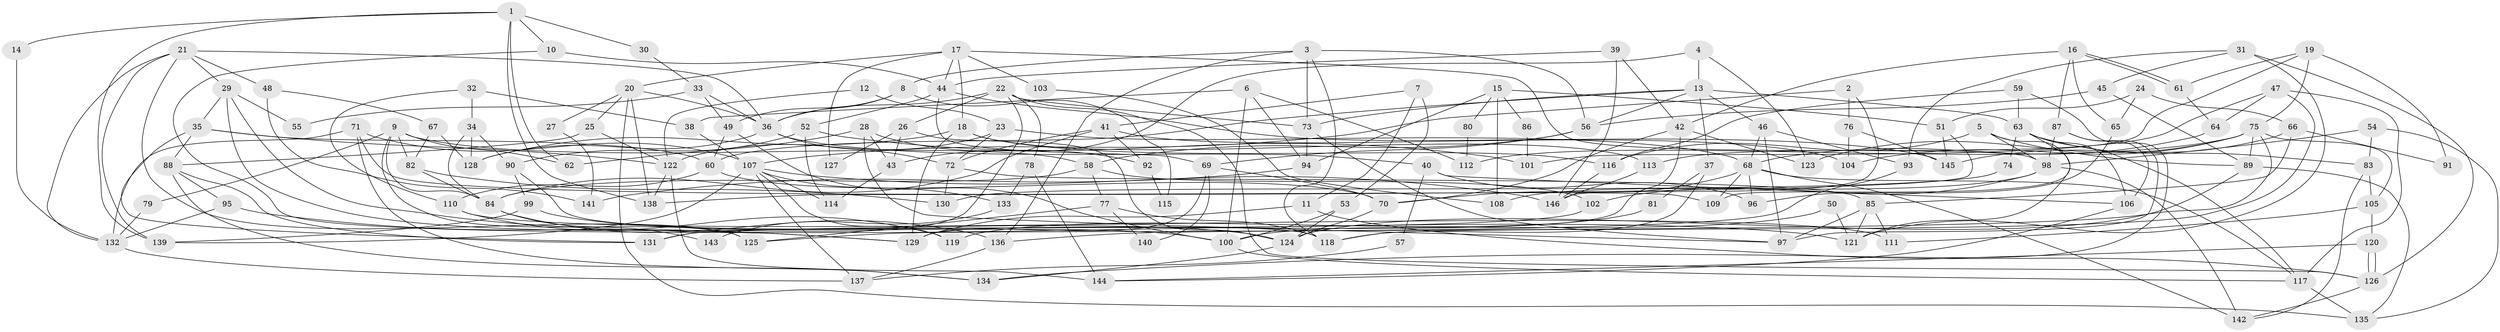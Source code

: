 // Generated by graph-tools (version 1.1) at 2025/14/03/09/25 04:14:57]
// undirected, 146 vertices, 292 edges
graph export_dot {
graph [start="1"]
  node [color=gray90,style=filled];
  1;
  2;
  3;
  4;
  5;
  6;
  7;
  8;
  9;
  10;
  11;
  12;
  13;
  14;
  15;
  16;
  17;
  18;
  19;
  20;
  21;
  22;
  23;
  24;
  25;
  26;
  27;
  28;
  29;
  30;
  31;
  32;
  33;
  34;
  35;
  36;
  37;
  38;
  39;
  40;
  41;
  42;
  43;
  44;
  45;
  46;
  47;
  48;
  49;
  50;
  51;
  52;
  53;
  54;
  55;
  56;
  57;
  58;
  59;
  60;
  61;
  62;
  63;
  64;
  65;
  66;
  67;
  68;
  69;
  70;
  71;
  72;
  73;
  74;
  75;
  76;
  77;
  78;
  79;
  80;
  81;
  82;
  83;
  84;
  85;
  86;
  87;
  88;
  89;
  90;
  91;
  92;
  93;
  94;
  95;
  96;
  97;
  98;
  99;
  100;
  101;
  102;
  103;
  104;
  105;
  106;
  107;
  108;
  109;
  110;
  111;
  112;
  113;
  114;
  115;
  116;
  117;
  118;
  119;
  120;
  121;
  122;
  123;
  124;
  125;
  126;
  127;
  128;
  129;
  130;
  131;
  132;
  133;
  134;
  135;
  136;
  137;
  138;
  139;
  140;
  141;
  142;
  143;
  144;
  145;
  146;
  1 -- 139;
  1 -- 10;
  1 -- 14;
  1 -- 30;
  1 -- 62;
  1 -- 138;
  2 -- 107;
  2 -- 146;
  2 -- 76;
  3 -- 56;
  3 -- 136;
  3 -- 8;
  3 -- 73;
  3 -- 118;
  4 -- 13;
  4 -- 43;
  4 -- 123;
  5 -- 89;
  5 -- 121;
  5 -- 98;
  5 -- 116;
  6 -- 100;
  6 -- 38;
  6 -- 94;
  6 -- 112;
  7 -- 11;
  7 -- 41;
  7 -- 53;
  8 -- 49;
  8 -- 36;
  8 -- 115;
  9 -- 58;
  9 -- 84;
  9 -- 62;
  9 -- 79;
  9 -- 82;
  9 -- 125;
  10 -- 44;
  10 -- 129;
  11 -- 129;
  11 -- 126;
  12 -- 122;
  12 -- 23;
  13 -- 46;
  13 -- 73;
  13 -- 37;
  13 -- 56;
  13 -- 60;
  13 -- 63;
  14 -- 132;
  15 -- 94;
  15 -- 51;
  15 -- 80;
  15 -- 86;
  15 -- 108;
  16 -- 61;
  16 -- 61;
  16 -- 42;
  16 -- 65;
  16 -- 87;
  17 -- 18;
  17 -- 98;
  17 -- 20;
  17 -- 44;
  17 -- 103;
  17 -- 127;
  18 -- 116;
  18 -- 113;
  18 -- 128;
  18 -- 129;
  19 -- 61;
  19 -- 75;
  19 -- 91;
  19 -- 101;
  20 -- 36;
  20 -- 25;
  20 -- 27;
  20 -- 135;
  20 -- 138;
  21 -- 29;
  21 -- 139;
  21 -- 36;
  21 -- 48;
  21 -- 125;
  21 -- 132;
  22 -- 36;
  22 -- 126;
  22 -- 26;
  22 -- 73;
  22 -- 78;
  22 -- 131;
  23 -- 68;
  23 -- 122;
  23 -- 72;
  24 -- 51;
  24 -- 66;
  24 -- 65;
  25 -- 88;
  25 -- 122;
  26 -- 124;
  26 -- 43;
  26 -- 127;
  27 -- 141;
  28 -- 97;
  28 -- 62;
  28 -- 43;
  28 -- 92;
  29 -- 121;
  29 -- 35;
  29 -- 55;
  29 -- 124;
  30 -- 33;
  31 -- 45;
  31 -- 126;
  31 -- 93;
  31 -- 121;
  32 -- 110;
  32 -- 34;
  32 -- 38;
  33 -- 49;
  33 -- 36;
  33 -- 55;
  34 -- 128;
  34 -- 90;
  34 -- 84;
  35 -- 122;
  35 -- 131;
  35 -- 60;
  35 -- 88;
  36 -- 40;
  36 -- 72;
  36 -- 128;
  37 -- 118;
  37 -- 81;
  38 -- 107;
  39 -- 42;
  39 -- 44;
  39 -- 146;
  40 -- 96;
  40 -- 57;
  40 -- 106;
  41 -- 72;
  41 -- 84;
  41 -- 92;
  41 -- 104;
  42 -- 123;
  42 -- 129;
  42 -- 70;
  43 -- 114;
  44 -- 69;
  44 -- 52;
  44 -- 145;
  45 -- 89;
  45 -- 56;
  46 -- 97;
  46 -- 93;
  46 -- 68;
  47 -- 117;
  47 -- 118;
  47 -- 64;
  47 -- 113;
  48 -- 67;
  48 -- 141;
  49 -- 100;
  49 -- 60;
  50 -- 121;
  50 -- 100;
  51 -- 138;
  51 -- 145;
  52 -- 114;
  52 -- 90;
  52 -- 101;
  53 -- 124;
  53 -- 100;
  54 -- 83;
  54 -- 98;
  54 -- 135;
  56 -- 69;
  56 -- 58;
  57 -- 137;
  58 -- 102;
  58 -- 77;
  58 -- 84;
  59 -- 116;
  59 -- 63;
  59 -- 134;
  60 -- 70;
  60 -- 110;
  61 -- 64;
  63 -- 117;
  63 -- 74;
  63 -- 83;
  63 -- 106;
  63 -- 109;
  64 -- 68;
  65 -- 96;
  66 -- 85;
  66 -- 145;
  66 -- 91;
  67 -- 82;
  67 -- 128;
  68 -- 70;
  68 -- 96;
  68 -- 109;
  68 -- 117;
  68 -- 142;
  69 -- 129;
  69 -- 70;
  69 -- 140;
  70 -- 124;
  71 -- 109;
  71 -- 134;
  71 -- 107;
  71 -- 132;
  72 -- 85;
  72 -- 130;
  73 -- 94;
  73 -- 97;
  74 -- 130;
  75 -- 105;
  75 -- 89;
  75 -- 104;
  75 -- 112;
  75 -- 123;
  75 -- 136;
  76 -- 104;
  76 -- 145;
  77 -- 125;
  77 -- 118;
  77 -- 140;
  78 -- 144;
  78 -- 133;
  79 -- 132;
  80 -- 112;
  81 -- 119;
  82 -- 84;
  82 -- 130;
  83 -- 142;
  83 -- 105;
  84 -- 136;
  84 -- 143;
  85 -- 97;
  85 -- 111;
  85 -- 121;
  86 -- 101;
  87 -- 106;
  87 -- 97;
  87 -- 98;
  88 -- 134;
  88 -- 95;
  88 -- 131;
  89 -- 124;
  89 -- 135;
  90 -- 118;
  90 -- 99;
  92 -- 115;
  93 -- 125;
  94 -- 141;
  95 -- 132;
  95 -- 129;
  98 -- 102;
  98 -- 108;
  98 -- 142;
  99 -- 100;
  99 -- 139;
  100 -- 117;
  102 -- 131;
  103 -- 108;
  105 -- 120;
  105 -- 111;
  106 -- 144;
  107 -- 137;
  107 -- 114;
  107 -- 119;
  107 -- 133;
  107 -- 139;
  107 -- 146;
  110 -- 111;
  110 -- 119;
  113 -- 146;
  116 -- 146;
  117 -- 135;
  120 -- 126;
  120 -- 126;
  120 -- 144;
  122 -- 138;
  122 -- 144;
  124 -- 134;
  126 -- 142;
  132 -- 137;
  133 -- 143;
  136 -- 137;
}
